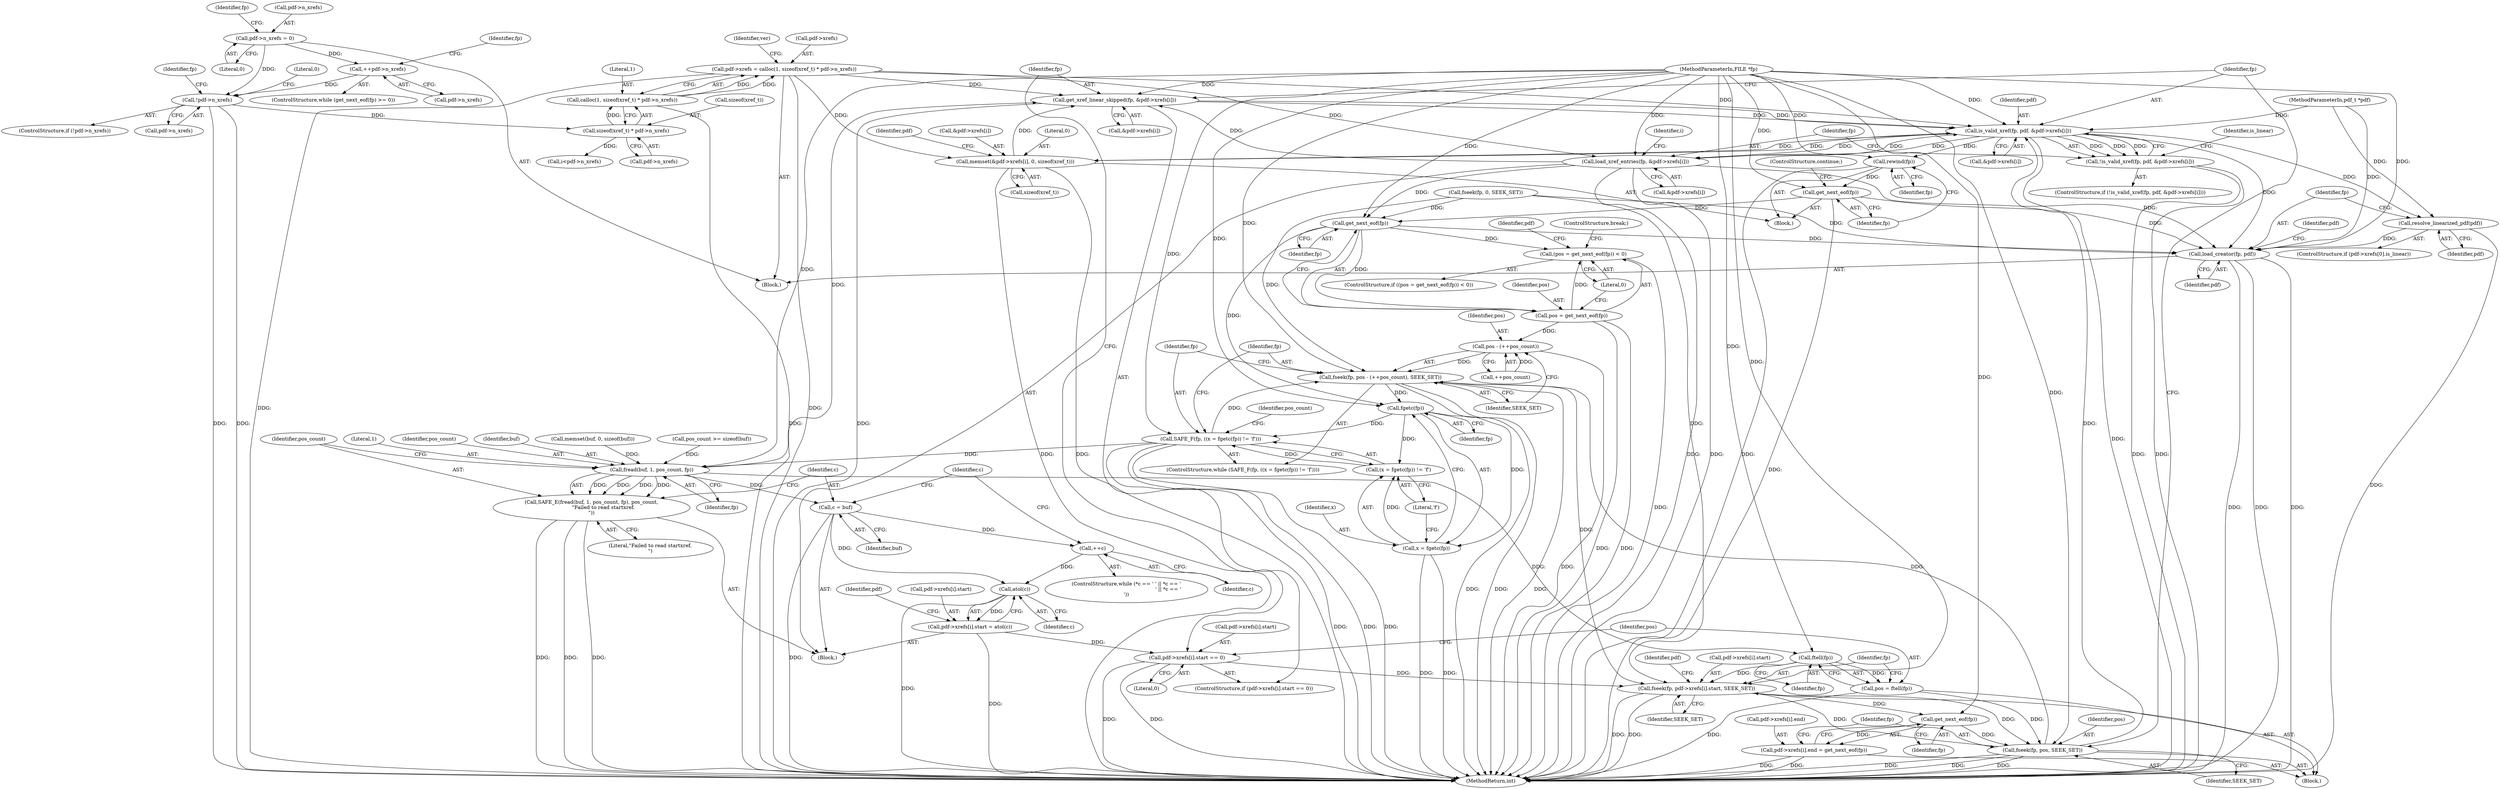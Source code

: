 digraph "0_pdfresurrect_0c4120fffa3dffe97b95c486a120eded82afe8a6_7@API" {
"1000159" [label="(Call,pdf->xrefs = calloc(1, sizeof(xref_t) * pdf->n_xrefs))"];
"1000163" [label="(Call,calloc(1, sizeof(xref_t) * pdf->n_xrefs))"];
"1000165" [label="(Call,sizeof(xref_t) * pdf->n_xrefs)"];
"1000149" [label="(Call,!pdf->n_xrefs)"];
"1000144" [label="(Call,++pdf->n_xrefs)"];
"1000130" [label="(Call,pdf->n_xrefs = 0)"];
"1000287" [label="(Call,get_xref_linear_skipped(fp, &pdf->xrefs[i]))"];
"1000327" [label="(Call,is_valid_xref(fp, pdf, &pdf->xrefs[i]))"];
"1000326" [label="(Call,!is_valid_xref(fp, pdf, &pdf->xrefs[i]))"];
"1000346" [label="(Call,memset(&pdf->xrefs[i], 0, sizeof(xref_t)))"];
"1000365" [label="(Call,rewind(fp))"];
"1000367" [label="(Call,get_next_eof(fp))"];
"1000190" [label="(Call,get_next_eof(fp))"];
"1000187" [label="(Call,(pos = get_next_eof(fp)) < 0)"];
"1000188" [label="(Call,pos = get_next_eof(fp))"];
"1000218" [label="(Call,pos - (++pos_count))"];
"1000216" [label="(Call,fseek(fp, pos - (++pos_count), SEEK_SET))"];
"1000213" [label="(Call,fgetc(fp))"];
"1000208" [label="(Call,SAFE_F(fp, ((x = fgetc(fp)) != 'f')))"];
"1000240" [label="(Call,fread(buf, 1, pos_count, fp))"];
"1000239" [label="(Call,SAFE_E(fread(buf, 1, pos_count, fp), pos_count,\n               \"Failed to read startxref.\n\"))"];
"1000247" [label="(Call,c = buf)"];
"1000265" [label="(Call,++c)"];
"1000275" [label="(Call,atol(c))"];
"1000267" [label="(Call,pdf->xrefs[i].start = atol(c))"];
"1000278" [label="(Call,pdf->xrefs[i].start == 0)"];
"1000301" [label="(Call,fseek(fp, pdf->xrefs[i].start, SEEK_SET))"];
"1000319" [label="(Call,get_next_eof(fp))"];
"1000311" [label="(Call,pdf->xrefs[i].end = get_next_eof(fp))"];
"1000321" [label="(Call,fseek(fp, pos, SEEK_SET))"];
"1000299" [label="(Call,ftell(fp))"];
"1000297" [label="(Call,pos = ftell(fp))"];
"1000210" [label="(Call,(x = fgetc(fp)) != 'f')"];
"1000211" [label="(Call,x = fgetc(fp))"];
"1000388" [label="(Call,load_creator(fp, pdf))"];
"1000370" [label="(Call,load_xref_entries(fp, &pdf->xrefs[i]))"];
"1000386" [label="(Call,resolve_linearized_pdf(pdf))"];
"1000242" [label="(Literal,1)"];
"1000326" [label="(Call,!is_valid_xref(fp, pdf, &pdf->xrefs[i]))"];
"1000243" [label="(Identifier,pos_count)"];
"1000220" [label="(Call,++pos_count)"];
"1000315" [label="(Identifier,pdf)"];
"1000311" [label="(Call,pdf->xrefs[i].end = get_next_eof(fp))"];
"1000186" [label="(ControlStructure,if ((pos = get_next_eof(fp)) < 0))"];
"1000212" [label="(Identifier,x)"];
"1000386" [label="(Call,resolve_linearized_pdf(pdf))"];
"1000301" [label="(Call,fseek(fp, pdf->xrefs[i].start, SEEK_SET))"];
"1000277" [label="(ControlStructure,if (pdf->xrefs[i].start == 0))"];
"1000117" [label="(MethodParameterIn,pdf_t *pdf)"];
"1000213" [label="(Call,fgetc(fp))"];
"1000210" [label="(Call,(x = fgetc(fp)) != 'f')"];
"1000219" [label="(Identifier,pos)"];
"1000156" [label="(Identifier,fp)"];
"1000118" [label="(Block,)"];
"1000390" [label="(Identifier,pdf)"];
"1000346" [label="(Call,memset(&pdf->xrefs[i], 0, sizeof(xref_t)))"];
"1000211" [label="(Call,x = fgetc(fp))"];
"1000178" [label="(Call,i<pdf->n_xrefs)"];
"1000217" [label="(Identifier,fp)"];
"1000240" [label="(Call,fread(buf, 1, pos_count, fp))"];
"1000265" [label="(Call,++c)"];
"1000275" [label="(Call,atol(c))"];
"1000116" [label="(MethodParameterIn,FILE *fp)"];
"1000241" [label="(Identifier,buf)"];
"1000154" [label="(Literal,0)"];
"1000145" [label="(Call,pdf->n_xrefs)"];
"1000209" [label="(Identifier,fp)"];
"1000234" [label="(Call,memset(buf, 0, sizeof(buf)))"];
"1000395" [label="(MethodReturn,int)"];
"1000328" [label="(Identifier,fp)"];
"1000144" [label="(Call,++pdf->n_xrefs)"];
"1000325" [label="(ControlStructure,if (!is_valid_xref(fp, pdf, &pdf->xrefs[i])))"];
"1000287" [label="(Call,get_xref_linear_skipped(fp, &pdf->xrefs[i]))"];
"1000321" [label="(Call,fseek(fp, pos, SEEK_SET))"];
"1000319" [label="(Call,get_next_eof(fp))"];
"1000247" [label="(Call,c = buf)"];
"1000367" [label="(Call,get_next_eof(fp))"];
"1000297" [label="(Call,pos = ftell(fp))"];
"1000371" [label="(Identifier,fp)"];
"1000215" [label="(Literal,'f')"];
"1000248" [label="(Identifier,c)"];
"1000323" [label="(Identifier,pos)"];
"1000189" [label="(Identifier,pos)"];
"1000142" [label="(Identifier,fp)"];
"1000164" [label="(Literal,1)"];
"1000136" [label="(Identifier,fp)"];
"1000160" [label="(Call,pdf->xrefs)"];
"1000216" [label="(Call,fseek(fp, pos - (++pos_count), SEEK_SET))"];
"1000245" [label="(Identifier,pos_count)"];
"1000168" [label="(Call,pdf->n_xrefs)"];
"1000149" [label="(Call,!pdf->n_xrefs)"];
"1000244" [label="(Identifier,fp)"];
"1000365" [label="(Call,rewind(fp))"];
"1000288" [label="(Identifier,fp)"];
"1000192" [label="(Literal,0)"];
"1000378" [label="(ControlStructure,if (pdf->xrefs[0].is_linear))"];
"1000310" [label="(Identifier,SEEK_SET)"];
"1000296" [label="(Block,)"];
"1000279" [label="(Call,pdf->xrefs[i].start)"];
"1000387" [label="(Identifier,pdf)"];
"1000370" [label="(Call,load_xref_entries(fp, &pdf->xrefs[i]))"];
"1000250" [label="(ControlStructure,while (*c == ' ' || *c == '\n' || *c == '\r'))"];
"1000224" [label="(Call,pos_count >= sizeof(buf))"];
"1000330" [label="(Call,&pdf->xrefs[i])"];
"1000130" [label="(Call,pdf->n_xrefs = 0)"];
"1000360" [label="(Identifier,pdf)"];
"1000372" [label="(Call,&pdf->xrefs[i])"];
"1000222" [label="(Identifier,SEEK_SET)"];
"1000249" [label="(Identifier,buf)"];
"1000155" [label="(Call,fseek(fp, 0, SEEK_SET))"];
"1000303" [label="(Call,pdf->xrefs[i].start)"];
"1000190" [label="(Call,get_next_eof(fp))"];
"1000148" [label="(ControlStructure,if (!pdf->n_xrefs))"];
"1000289" [label="(Call,&pdf->xrefs[i])"];
"1000354" [label="(Call,sizeof(xref_t))"];
"1000299" [label="(Call,ftell(fp))"];
"1000320" [label="(Identifier,fp)"];
"1000393" [label="(Identifier,pdf)"];
"1000300" [label="(Identifier,fp)"];
"1000131" [label="(Call,pdf->n_xrefs)"];
"1000282" [label="(Identifier,pdf)"];
"1000347" [label="(Call,&pdf->xrefs[i])"];
"1000329" [label="(Identifier,pdf)"];
"1000338" [label="(Identifier,is_linear)"];
"1000268" [label="(Call,pdf->xrefs[i].start)"];
"1000368" [label="(Identifier,fp)"];
"1000134" [label="(Literal,0)"];
"1000276" [label="(Identifier,c)"];
"1000150" [label="(Call,pdf->n_xrefs)"];
"1000336" [label="(Block,)"];
"1000208" [label="(Call,SAFE_F(fp, ((x = fgetc(fp)) != 'f')))"];
"1000389" [label="(Identifier,fp)"];
"1000324" [label="(Identifier,SEEK_SET)"];
"1000369" [label="(ControlStructure,continue;)"];
"1000254" [label="(Identifier,c)"];
"1000327" [label="(Call,is_valid_xref(fp, pdf, &pdf->xrefs[i]))"];
"1000278" [label="(Call,pdf->xrefs[i].start == 0)"];
"1000139" [label="(ControlStructure,while (get_next_eof(fp) >= 0))"];
"1000166" [label="(Call,sizeof(xref_t))"];
"1000388" [label="(Call,load_creator(fp, pdf))"];
"1000188" [label="(Call,pos = get_next_eof(fp))"];
"1000198" [label="(Identifier,pdf)"];
"1000246" [label="(Literal,\"Failed to read startxref.\n\")"];
"1000267" [label="(Call,pdf->xrefs[i].start = atol(c))"];
"1000191" [label="(Identifier,fp)"];
"1000225" [label="(Identifier,pos_count)"];
"1000165" [label="(Call,sizeof(xref_t) * pdf->n_xrefs)"];
"1000286" [label="(Literal,0)"];
"1000184" [label="(Identifier,i)"];
"1000353" [label="(Literal,0)"];
"1000214" [label="(Identifier,fp)"];
"1000298" [label="(Identifier,pos)"];
"1000312" [label="(Call,pdf->xrefs[i].end)"];
"1000266" [label="(Identifier,c)"];
"1000207" [label="(ControlStructure,while (SAFE_F(fp, ((x = fgetc(fp)) != 'f'))))"];
"1000159" [label="(Call,pdf->xrefs = calloc(1, sizeof(xref_t) * pdf->n_xrefs))"];
"1000187" [label="(Call,(pos = get_next_eof(fp)) < 0)"];
"1000163" [label="(Call,calloc(1, sizeof(xref_t) * pdf->n_xrefs))"];
"1000322" [label="(Identifier,fp)"];
"1000218" [label="(Call,pos - (++pos_count))"];
"1000172" [label="(Identifier,ver)"];
"1000185" [label="(Block,)"];
"1000193" [label="(ControlStructure,break;)"];
"1000302" [label="(Identifier,fp)"];
"1000239" [label="(Call,SAFE_E(fread(buf, 1, pos_count, fp), pos_count,\n               \"Failed to read startxref.\n\"))"];
"1000366" [label="(Identifier,fp)"];
"1000159" -> "1000118"  [label="AST: "];
"1000159" -> "1000163"  [label="CFG: "];
"1000160" -> "1000159"  [label="AST: "];
"1000163" -> "1000159"  [label="AST: "];
"1000172" -> "1000159"  [label="CFG: "];
"1000159" -> "1000395"  [label="DDG: "];
"1000159" -> "1000395"  [label="DDG: "];
"1000163" -> "1000159"  [label="DDG: "];
"1000163" -> "1000159"  [label="DDG: "];
"1000159" -> "1000287"  [label="DDG: "];
"1000159" -> "1000327"  [label="DDG: "];
"1000159" -> "1000346"  [label="DDG: "];
"1000159" -> "1000370"  [label="DDG: "];
"1000163" -> "1000165"  [label="CFG: "];
"1000164" -> "1000163"  [label="AST: "];
"1000165" -> "1000163"  [label="AST: "];
"1000163" -> "1000395"  [label="DDG: "];
"1000165" -> "1000163"  [label="DDG: "];
"1000165" -> "1000168"  [label="CFG: "];
"1000166" -> "1000165"  [label="AST: "];
"1000168" -> "1000165"  [label="AST: "];
"1000149" -> "1000165"  [label="DDG: "];
"1000165" -> "1000178"  [label="DDG: "];
"1000149" -> "1000148"  [label="AST: "];
"1000149" -> "1000150"  [label="CFG: "];
"1000150" -> "1000149"  [label="AST: "];
"1000154" -> "1000149"  [label="CFG: "];
"1000156" -> "1000149"  [label="CFG: "];
"1000149" -> "1000395"  [label="DDG: "];
"1000149" -> "1000395"  [label="DDG: "];
"1000144" -> "1000149"  [label="DDG: "];
"1000130" -> "1000149"  [label="DDG: "];
"1000144" -> "1000139"  [label="AST: "];
"1000144" -> "1000145"  [label="CFG: "];
"1000145" -> "1000144"  [label="AST: "];
"1000142" -> "1000144"  [label="CFG: "];
"1000130" -> "1000144"  [label="DDG: "];
"1000130" -> "1000118"  [label="AST: "];
"1000130" -> "1000134"  [label="CFG: "];
"1000131" -> "1000130"  [label="AST: "];
"1000134" -> "1000130"  [label="AST: "];
"1000136" -> "1000130"  [label="CFG: "];
"1000287" -> "1000277"  [label="AST: "];
"1000287" -> "1000289"  [label="CFG: "];
"1000288" -> "1000287"  [label="AST: "];
"1000289" -> "1000287"  [label="AST: "];
"1000328" -> "1000287"  [label="CFG: "];
"1000287" -> "1000395"  [label="DDG: "];
"1000240" -> "1000287"  [label="DDG: "];
"1000116" -> "1000287"  [label="DDG: "];
"1000346" -> "1000287"  [label="DDG: "];
"1000370" -> "1000287"  [label="DDG: "];
"1000287" -> "1000327"  [label="DDG: "];
"1000287" -> "1000327"  [label="DDG: "];
"1000327" -> "1000326"  [label="AST: "];
"1000327" -> "1000330"  [label="CFG: "];
"1000328" -> "1000327"  [label="AST: "];
"1000329" -> "1000327"  [label="AST: "];
"1000330" -> "1000327"  [label="AST: "];
"1000326" -> "1000327"  [label="CFG: "];
"1000327" -> "1000395"  [label="DDG: "];
"1000327" -> "1000326"  [label="DDG: "];
"1000327" -> "1000326"  [label="DDG: "];
"1000327" -> "1000326"  [label="DDG: "];
"1000321" -> "1000327"  [label="DDG: "];
"1000116" -> "1000327"  [label="DDG: "];
"1000117" -> "1000327"  [label="DDG: "];
"1000346" -> "1000327"  [label="DDG: "];
"1000370" -> "1000327"  [label="DDG: "];
"1000327" -> "1000346"  [label="DDG: "];
"1000327" -> "1000365"  [label="DDG: "];
"1000327" -> "1000370"  [label="DDG: "];
"1000327" -> "1000370"  [label="DDG: "];
"1000327" -> "1000386"  [label="DDG: "];
"1000327" -> "1000388"  [label="DDG: "];
"1000326" -> "1000325"  [label="AST: "];
"1000338" -> "1000326"  [label="CFG: "];
"1000371" -> "1000326"  [label="CFG: "];
"1000326" -> "1000395"  [label="DDG: "];
"1000326" -> "1000395"  [label="DDG: "];
"1000346" -> "1000336"  [label="AST: "];
"1000346" -> "1000354"  [label="CFG: "];
"1000347" -> "1000346"  [label="AST: "];
"1000353" -> "1000346"  [label="AST: "];
"1000354" -> "1000346"  [label="AST: "];
"1000360" -> "1000346"  [label="CFG: "];
"1000346" -> "1000395"  [label="DDG: "];
"1000346" -> "1000395"  [label="DDG: "];
"1000365" -> "1000336"  [label="AST: "];
"1000365" -> "1000366"  [label="CFG: "];
"1000366" -> "1000365"  [label="AST: "];
"1000368" -> "1000365"  [label="CFG: "];
"1000365" -> "1000395"  [label="DDG: "];
"1000116" -> "1000365"  [label="DDG: "];
"1000365" -> "1000367"  [label="DDG: "];
"1000367" -> "1000336"  [label="AST: "];
"1000367" -> "1000368"  [label="CFG: "];
"1000368" -> "1000367"  [label="AST: "];
"1000369" -> "1000367"  [label="CFG: "];
"1000367" -> "1000395"  [label="DDG: "];
"1000367" -> "1000190"  [label="DDG: "];
"1000116" -> "1000367"  [label="DDG: "];
"1000367" -> "1000388"  [label="DDG: "];
"1000190" -> "1000188"  [label="AST: "];
"1000190" -> "1000191"  [label="CFG: "];
"1000191" -> "1000190"  [label="AST: "];
"1000188" -> "1000190"  [label="CFG: "];
"1000190" -> "1000187"  [label="DDG: "];
"1000190" -> "1000188"  [label="DDG: "];
"1000155" -> "1000190"  [label="DDG: "];
"1000370" -> "1000190"  [label="DDG: "];
"1000116" -> "1000190"  [label="DDG: "];
"1000190" -> "1000213"  [label="DDG: "];
"1000190" -> "1000388"  [label="DDG: "];
"1000187" -> "1000186"  [label="AST: "];
"1000187" -> "1000192"  [label="CFG: "];
"1000188" -> "1000187"  [label="AST: "];
"1000192" -> "1000187"  [label="AST: "];
"1000193" -> "1000187"  [label="CFG: "];
"1000198" -> "1000187"  [label="CFG: "];
"1000187" -> "1000395"  [label="DDG: "];
"1000188" -> "1000187"  [label="DDG: "];
"1000189" -> "1000188"  [label="AST: "];
"1000192" -> "1000188"  [label="CFG: "];
"1000188" -> "1000395"  [label="DDG: "];
"1000188" -> "1000395"  [label="DDG: "];
"1000188" -> "1000218"  [label="DDG: "];
"1000218" -> "1000216"  [label="AST: "];
"1000218" -> "1000220"  [label="CFG: "];
"1000219" -> "1000218"  [label="AST: "];
"1000220" -> "1000218"  [label="AST: "];
"1000222" -> "1000218"  [label="CFG: "];
"1000218" -> "1000395"  [label="DDG: "];
"1000218" -> "1000216"  [label="DDG: "];
"1000220" -> "1000218"  [label="DDG: "];
"1000216" -> "1000207"  [label="AST: "];
"1000216" -> "1000222"  [label="CFG: "];
"1000217" -> "1000216"  [label="AST: "];
"1000222" -> "1000216"  [label="AST: "];
"1000209" -> "1000216"  [label="CFG: "];
"1000216" -> "1000395"  [label="DDG: "];
"1000216" -> "1000395"  [label="DDG: "];
"1000216" -> "1000395"  [label="DDG: "];
"1000216" -> "1000213"  [label="DDG: "];
"1000208" -> "1000216"  [label="DDG: "];
"1000116" -> "1000216"  [label="DDG: "];
"1000155" -> "1000216"  [label="DDG: "];
"1000321" -> "1000216"  [label="DDG: "];
"1000216" -> "1000301"  [label="DDG: "];
"1000213" -> "1000211"  [label="AST: "];
"1000213" -> "1000214"  [label="CFG: "];
"1000214" -> "1000213"  [label="AST: "];
"1000211" -> "1000213"  [label="CFG: "];
"1000213" -> "1000208"  [label="DDG: "];
"1000213" -> "1000210"  [label="DDG: "];
"1000213" -> "1000211"  [label="DDG: "];
"1000116" -> "1000213"  [label="DDG: "];
"1000208" -> "1000207"  [label="AST: "];
"1000208" -> "1000210"  [label="CFG: "];
"1000209" -> "1000208"  [label="AST: "];
"1000210" -> "1000208"  [label="AST: "];
"1000217" -> "1000208"  [label="CFG: "];
"1000225" -> "1000208"  [label="CFG: "];
"1000208" -> "1000395"  [label="DDG: "];
"1000208" -> "1000395"  [label="DDG: "];
"1000208" -> "1000395"  [label="DDG: "];
"1000116" -> "1000208"  [label="DDG: "];
"1000210" -> "1000208"  [label="DDG: "];
"1000208" -> "1000240"  [label="DDG: "];
"1000240" -> "1000239"  [label="AST: "];
"1000240" -> "1000244"  [label="CFG: "];
"1000241" -> "1000240"  [label="AST: "];
"1000242" -> "1000240"  [label="AST: "];
"1000243" -> "1000240"  [label="AST: "];
"1000244" -> "1000240"  [label="AST: "];
"1000245" -> "1000240"  [label="CFG: "];
"1000240" -> "1000239"  [label="DDG: "];
"1000240" -> "1000239"  [label="DDG: "];
"1000240" -> "1000239"  [label="DDG: "];
"1000240" -> "1000239"  [label="DDG: "];
"1000234" -> "1000240"  [label="DDG: "];
"1000224" -> "1000240"  [label="DDG: "];
"1000116" -> "1000240"  [label="DDG: "];
"1000240" -> "1000247"  [label="DDG: "];
"1000240" -> "1000299"  [label="DDG: "];
"1000239" -> "1000185"  [label="AST: "];
"1000239" -> "1000246"  [label="CFG: "];
"1000245" -> "1000239"  [label="AST: "];
"1000246" -> "1000239"  [label="AST: "];
"1000248" -> "1000239"  [label="CFG: "];
"1000239" -> "1000395"  [label="DDG: "];
"1000239" -> "1000395"  [label="DDG: "];
"1000239" -> "1000395"  [label="DDG: "];
"1000247" -> "1000185"  [label="AST: "];
"1000247" -> "1000249"  [label="CFG: "];
"1000248" -> "1000247"  [label="AST: "];
"1000249" -> "1000247"  [label="AST: "];
"1000254" -> "1000247"  [label="CFG: "];
"1000247" -> "1000395"  [label="DDG: "];
"1000247" -> "1000265"  [label="DDG: "];
"1000247" -> "1000275"  [label="DDG: "];
"1000265" -> "1000250"  [label="AST: "];
"1000265" -> "1000266"  [label="CFG: "];
"1000266" -> "1000265"  [label="AST: "];
"1000254" -> "1000265"  [label="CFG: "];
"1000265" -> "1000275"  [label="DDG: "];
"1000275" -> "1000267"  [label="AST: "];
"1000275" -> "1000276"  [label="CFG: "];
"1000276" -> "1000275"  [label="AST: "];
"1000267" -> "1000275"  [label="CFG: "];
"1000275" -> "1000395"  [label="DDG: "];
"1000275" -> "1000267"  [label="DDG: "];
"1000267" -> "1000185"  [label="AST: "];
"1000268" -> "1000267"  [label="AST: "];
"1000282" -> "1000267"  [label="CFG: "];
"1000267" -> "1000395"  [label="DDG: "];
"1000267" -> "1000278"  [label="DDG: "];
"1000278" -> "1000277"  [label="AST: "];
"1000278" -> "1000286"  [label="CFG: "];
"1000279" -> "1000278"  [label="AST: "];
"1000286" -> "1000278"  [label="AST: "];
"1000288" -> "1000278"  [label="CFG: "];
"1000298" -> "1000278"  [label="CFG: "];
"1000278" -> "1000395"  [label="DDG: "];
"1000278" -> "1000395"  [label="DDG: "];
"1000278" -> "1000301"  [label="DDG: "];
"1000301" -> "1000296"  [label="AST: "];
"1000301" -> "1000310"  [label="CFG: "];
"1000302" -> "1000301"  [label="AST: "];
"1000303" -> "1000301"  [label="AST: "];
"1000310" -> "1000301"  [label="AST: "];
"1000315" -> "1000301"  [label="CFG: "];
"1000301" -> "1000395"  [label="DDG: "];
"1000301" -> "1000395"  [label="DDG: "];
"1000299" -> "1000301"  [label="DDG: "];
"1000116" -> "1000301"  [label="DDG: "];
"1000155" -> "1000301"  [label="DDG: "];
"1000321" -> "1000301"  [label="DDG: "];
"1000301" -> "1000319"  [label="DDG: "];
"1000301" -> "1000321"  [label="DDG: "];
"1000319" -> "1000311"  [label="AST: "];
"1000319" -> "1000320"  [label="CFG: "];
"1000320" -> "1000319"  [label="AST: "];
"1000311" -> "1000319"  [label="CFG: "];
"1000319" -> "1000311"  [label="DDG: "];
"1000116" -> "1000319"  [label="DDG: "];
"1000319" -> "1000321"  [label="DDG: "];
"1000311" -> "1000296"  [label="AST: "];
"1000312" -> "1000311"  [label="AST: "];
"1000322" -> "1000311"  [label="CFG: "];
"1000311" -> "1000395"  [label="DDG: "];
"1000311" -> "1000395"  [label="DDG: "];
"1000321" -> "1000296"  [label="AST: "];
"1000321" -> "1000324"  [label="CFG: "];
"1000322" -> "1000321"  [label="AST: "];
"1000323" -> "1000321"  [label="AST: "];
"1000324" -> "1000321"  [label="AST: "];
"1000328" -> "1000321"  [label="CFG: "];
"1000321" -> "1000395"  [label="DDG: "];
"1000321" -> "1000395"  [label="DDG: "];
"1000321" -> "1000395"  [label="DDG: "];
"1000116" -> "1000321"  [label="DDG: "];
"1000297" -> "1000321"  [label="DDG: "];
"1000299" -> "1000297"  [label="AST: "];
"1000299" -> "1000300"  [label="CFG: "];
"1000300" -> "1000299"  [label="AST: "];
"1000297" -> "1000299"  [label="CFG: "];
"1000299" -> "1000297"  [label="DDG: "];
"1000116" -> "1000299"  [label="DDG: "];
"1000297" -> "1000296"  [label="AST: "];
"1000298" -> "1000297"  [label="AST: "];
"1000302" -> "1000297"  [label="CFG: "];
"1000297" -> "1000395"  [label="DDG: "];
"1000210" -> "1000215"  [label="CFG: "];
"1000211" -> "1000210"  [label="AST: "];
"1000215" -> "1000210"  [label="AST: "];
"1000211" -> "1000210"  [label="DDG: "];
"1000212" -> "1000211"  [label="AST: "];
"1000215" -> "1000211"  [label="CFG: "];
"1000211" -> "1000395"  [label="DDG: "];
"1000211" -> "1000395"  [label="DDG: "];
"1000388" -> "1000118"  [label="AST: "];
"1000388" -> "1000390"  [label="CFG: "];
"1000389" -> "1000388"  [label="AST: "];
"1000390" -> "1000388"  [label="AST: "];
"1000393" -> "1000388"  [label="CFG: "];
"1000388" -> "1000395"  [label="DDG: "];
"1000388" -> "1000395"  [label="DDG: "];
"1000388" -> "1000395"  [label="DDG: "];
"1000155" -> "1000388"  [label="DDG: "];
"1000370" -> "1000388"  [label="DDG: "];
"1000116" -> "1000388"  [label="DDG: "];
"1000386" -> "1000388"  [label="DDG: "];
"1000117" -> "1000388"  [label="DDG: "];
"1000370" -> "1000185"  [label="AST: "];
"1000370" -> "1000372"  [label="CFG: "];
"1000371" -> "1000370"  [label="AST: "];
"1000372" -> "1000370"  [label="AST: "];
"1000184" -> "1000370"  [label="CFG: "];
"1000370" -> "1000395"  [label="DDG: "];
"1000370" -> "1000395"  [label="DDG: "];
"1000116" -> "1000370"  [label="DDG: "];
"1000386" -> "1000378"  [label="AST: "];
"1000386" -> "1000387"  [label="CFG: "];
"1000387" -> "1000386"  [label="AST: "];
"1000389" -> "1000386"  [label="CFG: "];
"1000386" -> "1000395"  [label="DDG: "];
"1000117" -> "1000386"  [label="DDG: "];
}
